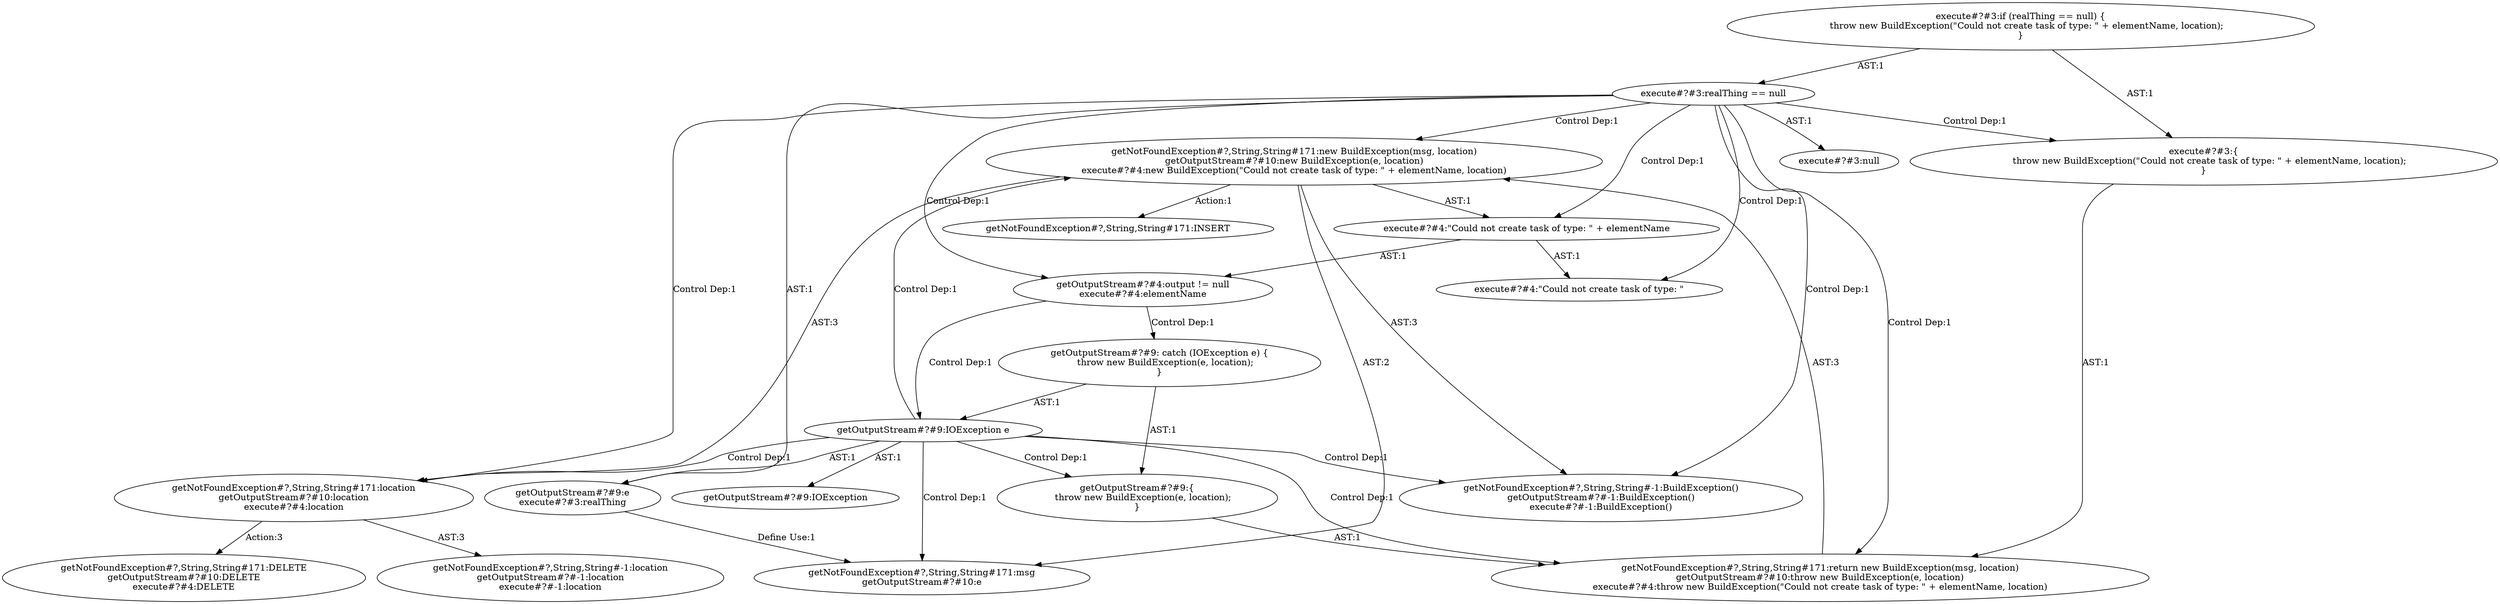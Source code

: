digraph "Pattern" {
0 [label="getNotFoundException#?,String,String#171:DELETE
getOutputStream#?#10:DELETE
execute#?#4:DELETE" shape=ellipse]
1 [label="getNotFoundException#?,String,String#171:location
getOutputStream#?#10:location
execute#?#4:location" shape=ellipse]
2 [label="getNotFoundException#?,String,String#171:new BuildException(msg, location)
getOutputStream#?#10:new BuildException(e, location)
execute#?#4:new BuildException(\"Could not create task of type: \" + elementName, location)" shape=ellipse]
3 [label="getNotFoundException#?,String,String#171:return new BuildException(msg, location)
getOutputStream#?#10:throw new BuildException(e, location)
execute#?#4:throw new BuildException(\"Could not create task of type: \" + elementName, location)" shape=ellipse]
4 [label="getNotFoundException#?,String,String#-1:BuildException()
getOutputStream#?#-1:BuildException()
execute#?#-1:BuildException()" shape=ellipse]
5 [label="getNotFoundException#?,String,String#171:msg
getOutputStream#?#10:e" shape=ellipse]
6 [label="getNotFoundException#?,String,String#171:INSERT" shape=ellipse]
7 [label="getNotFoundException#?,String,String#-1:location
getOutputStream#?#-1:location
execute#?#-1:location" shape=ellipse]
8 [label="getOutputStream#?#9: catch (IOException e) \{
    throw new BuildException(e, location);
\}" shape=ellipse]
9 [label="getOutputStream#?#9:IOException e" shape=ellipse]
10 [label="getOutputStream#?#9:IOException" shape=ellipse]
11 [label="getOutputStream#?#4:output != null
execute#?#4:elementName" shape=ellipse]
12 [label="getOutputStream#?#9:\{
    throw new BuildException(e, location);
\}" shape=ellipse]
13 [label="getOutputStream#?#9:e
execute#?#3:realThing" shape=ellipse]
14 [label="execute#?#3:if (realThing == null) \{
    throw new BuildException(\"Could not create task of type: \" + elementName, location);
\}" shape=ellipse]
15 [label="execute#?#3:null" shape=ellipse]
16 [label="execute#?#4:\"Could not create task of type: \" + elementName" shape=ellipse]
17 [label="execute#?#4:\"Could not create task of type: \"" shape=ellipse]
18 [label="execute#?#3:realThing == null" shape=ellipse]
19 [label="execute#?#3:\{
    throw new BuildException(\"Could not create task of type: \" + elementName, location);
\}" shape=ellipse]
1 -> 0 [label="Action:3"];
1 -> 7 [label="AST:3"];
2 -> 1 [label="AST:3"];
2 -> 4 [label="AST:3"];
2 -> 5 [label="AST:2"];
2 -> 6 [label="Action:1"];
2 -> 16 [label="AST:1"];
3 -> 2 [label="AST:3"];
8 -> 9 [label="AST:1"];
8 -> 12 [label="AST:1"];
9 -> 13 [label="AST:1"];
9 -> 10 [label="AST:1"];
9 -> 12 [label="Control Dep:1"];
9 -> 3 [label="Control Dep:1"];
9 -> 2 [label="Control Dep:1"];
9 -> 4 [label="Control Dep:1"];
9 -> 5 [label="Control Dep:1"];
9 -> 1 [label="Control Dep:1"];
11 -> 8 [label="Control Dep:1"];
11 -> 9 [label="Control Dep:1"];
12 -> 3 [label="AST:1"];
13 -> 5 [label="Define Use:1"];
14 -> 18 [label="AST:1"];
14 -> 19 [label="AST:1"];
16 -> 17 [label="AST:1"];
16 -> 11 [label="AST:1"];
18 -> 15 [label="AST:1"];
18 -> 16 [label="Control Dep:1"];
18 -> 17 [label="Control Dep:1"];
18 -> 13 [label="AST:1"];
18 -> 19 [label="Control Dep:1"];
18 -> 3 [label="Control Dep:1"];
18 -> 2 [label="Control Dep:1"];
18 -> 4 [label="Control Dep:1"];
18 -> 11 [label="Control Dep:1"];
18 -> 1 [label="Control Dep:1"];
19 -> 3 [label="AST:1"];
}